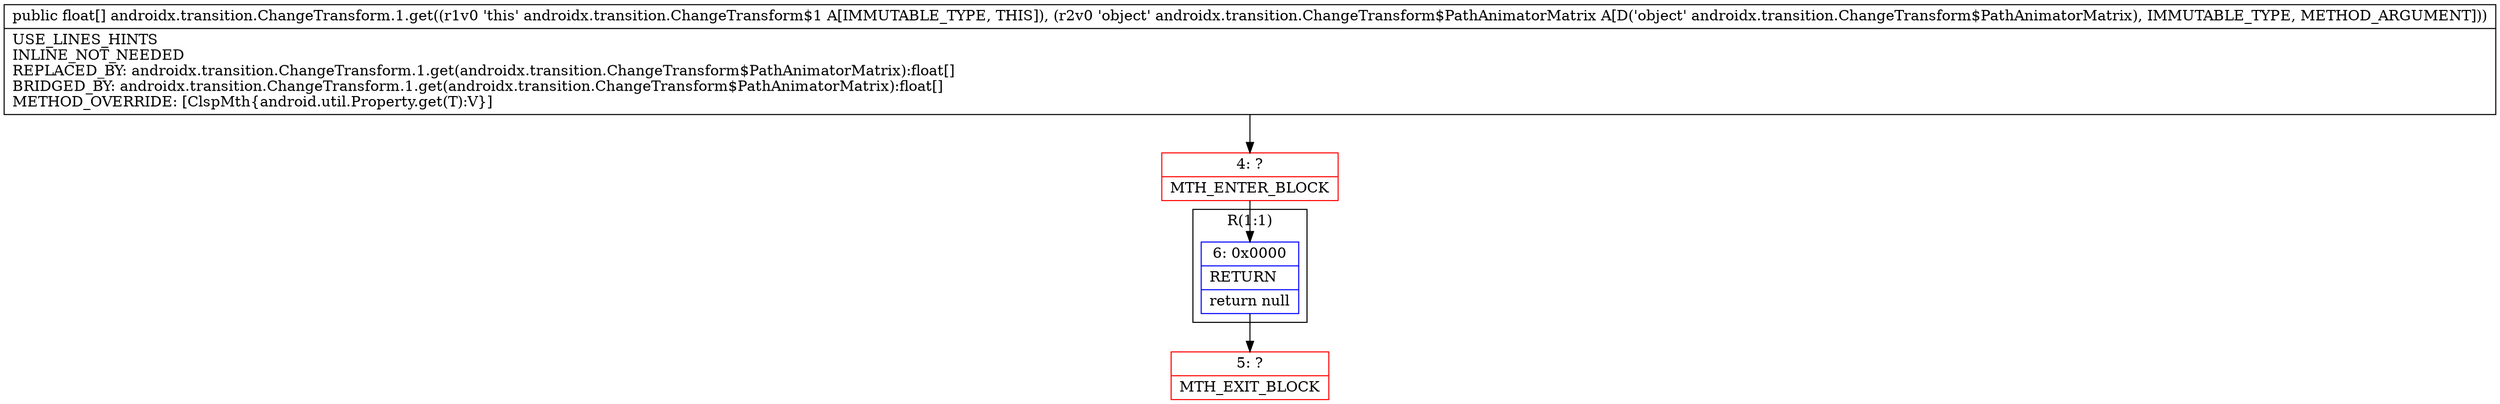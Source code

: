 digraph "CFG forandroidx.transition.ChangeTransform.1.get(Landroidx\/transition\/ChangeTransform$PathAnimatorMatrix;)[F" {
subgraph cluster_Region_1430758732 {
label = "R(1:1)";
node [shape=record,color=blue];
Node_6 [shape=record,label="{6\:\ 0x0000|RETURN\l|return null\l}"];
}
Node_4 [shape=record,color=red,label="{4\:\ ?|MTH_ENTER_BLOCK\l}"];
Node_5 [shape=record,color=red,label="{5\:\ ?|MTH_EXIT_BLOCK\l}"];
MethodNode[shape=record,label="{public float[] androidx.transition.ChangeTransform.1.get((r1v0 'this' androidx.transition.ChangeTransform$1 A[IMMUTABLE_TYPE, THIS]), (r2v0 'object' androidx.transition.ChangeTransform$PathAnimatorMatrix A[D('object' androidx.transition.ChangeTransform$PathAnimatorMatrix), IMMUTABLE_TYPE, METHOD_ARGUMENT]))  | USE_LINES_HINTS\lINLINE_NOT_NEEDED\lREPLACED_BY: androidx.transition.ChangeTransform.1.get(androidx.transition.ChangeTransform$PathAnimatorMatrix):float[]\lBRIDGED_BY: androidx.transition.ChangeTransform.1.get(androidx.transition.ChangeTransform$PathAnimatorMatrix):float[]\lMETHOD_OVERRIDE: [ClspMth\{android.util.Property.get(T):V\}]\l}"];
MethodNode -> Node_4;Node_6 -> Node_5;
Node_4 -> Node_6;
}

